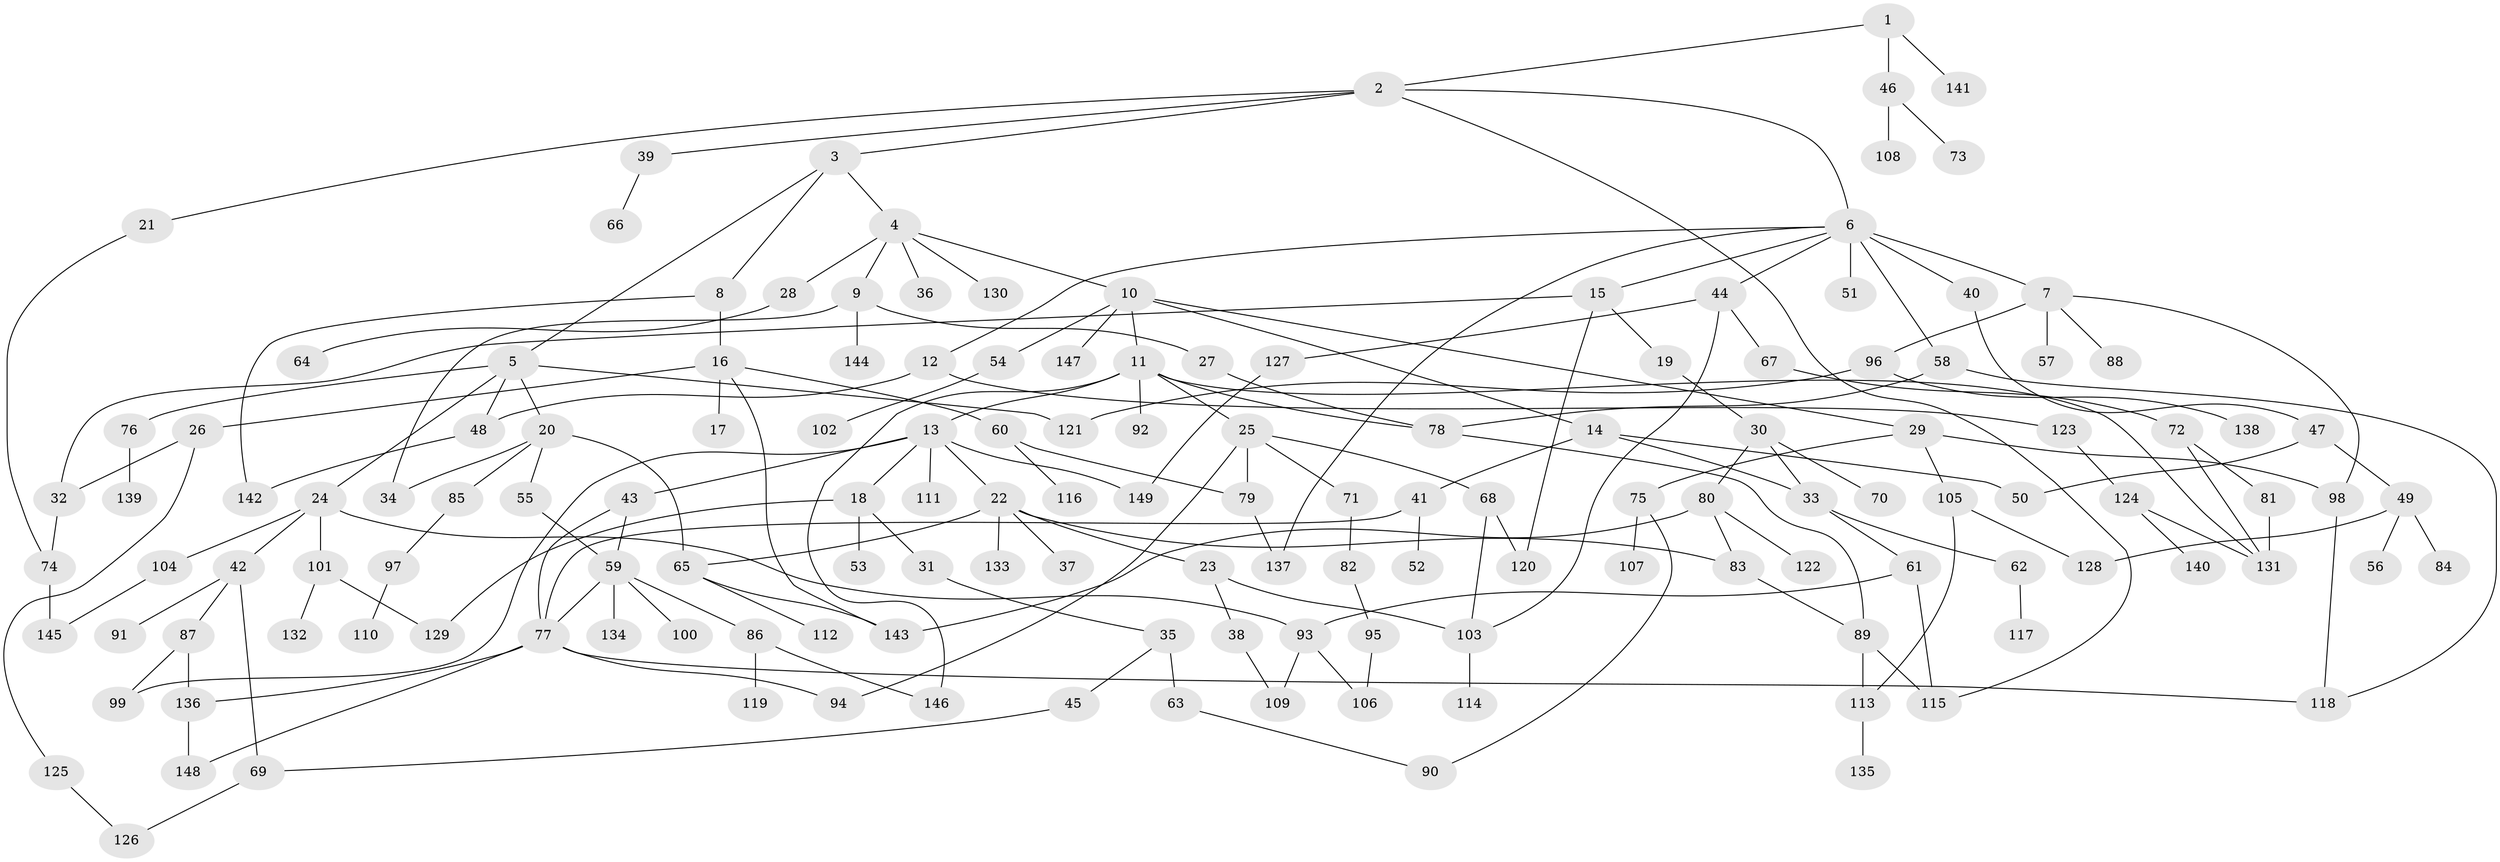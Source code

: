 // Generated by graph-tools (version 1.1) at 2025/13/03/09/25 04:13:27]
// undirected, 149 vertices, 195 edges
graph export_dot {
graph [start="1"]
  node [color=gray90,style=filled];
  1;
  2;
  3;
  4;
  5;
  6;
  7;
  8;
  9;
  10;
  11;
  12;
  13;
  14;
  15;
  16;
  17;
  18;
  19;
  20;
  21;
  22;
  23;
  24;
  25;
  26;
  27;
  28;
  29;
  30;
  31;
  32;
  33;
  34;
  35;
  36;
  37;
  38;
  39;
  40;
  41;
  42;
  43;
  44;
  45;
  46;
  47;
  48;
  49;
  50;
  51;
  52;
  53;
  54;
  55;
  56;
  57;
  58;
  59;
  60;
  61;
  62;
  63;
  64;
  65;
  66;
  67;
  68;
  69;
  70;
  71;
  72;
  73;
  74;
  75;
  76;
  77;
  78;
  79;
  80;
  81;
  82;
  83;
  84;
  85;
  86;
  87;
  88;
  89;
  90;
  91;
  92;
  93;
  94;
  95;
  96;
  97;
  98;
  99;
  100;
  101;
  102;
  103;
  104;
  105;
  106;
  107;
  108;
  109;
  110;
  111;
  112;
  113;
  114;
  115;
  116;
  117;
  118;
  119;
  120;
  121;
  122;
  123;
  124;
  125;
  126;
  127;
  128;
  129;
  130;
  131;
  132;
  133;
  134;
  135;
  136;
  137;
  138;
  139;
  140;
  141;
  142;
  143;
  144;
  145;
  146;
  147;
  148;
  149;
  1 -- 2;
  1 -- 46;
  1 -- 141;
  2 -- 3;
  2 -- 6;
  2 -- 21;
  2 -- 39;
  2 -- 115;
  3 -- 4;
  3 -- 5;
  3 -- 8;
  4 -- 9;
  4 -- 10;
  4 -- 28;
  4 -- 36;
  4 -- 130;
  5 -- 20;
  5 -- 24;
  5 -- 48;
  5 -- 76;
  5 -- 121;
  6 -- 7;
  6 -- 12;
  6 -- 15;
  6 -- 40;
  6 -- 44;
  6 -- 51;
  6 -- 58;
  6 -- 137;
  7 -- 57;
  7 -- 88;
  7 -- 96;
  7 -- 98;
  8 -- 16;
  8 -- 142;
  9 -- 27;
  9 -- 144;
  9 -- 34;
  10 -- 11;
  10 -- 14;
  10 -- 29;
  10 -- 54;
  10 -- 147;
  11 -- 13;
  11 -- 25;
  11 -- 92;
  11 -- 146;
  11 -- 78;
  11 -- 131;
  12 -- 123;
  12 -- 48;
  13 -- 18;
  13 -- 22;
  13 -- 43;
  13 -- 99;
  13 -- 111;
  13 -- 149;
  14 -- 33;
  14 -- 41;
  14 -- 50;
  15 -- 19;
  15 -- 32;
  15 -- 120;
  16 -- 17;
  16 -- 26;
  16 -- 60;
  16 -- 143;
  18 -- 31;
  18 -- 53;
  18 -- 129;
  19 -- 30;
  20 -- 34;
  20 -- 55;
  20 -- 85;
  20 -- 65;
  21 -- 74;
  22 -- 23;
  22 -- 37;
  22 -- 65;
  22 -- 133;
  22 -- 83;
  23 -- 38;
  23 -- 103;
  24 -- 42;
  24 -- 101;
  24 -- 104;
  24 -- 93;
  25 -- 68;
  25 -- 71;
  25 -- 79;
  25 -- 94;
  26 -- 125;
  26 -- 32;
  27 -- 78;
  28 -- 64;
  29 -- 75;
  29 -- 105;
  29 -- 98;
  30 -- 70;
  30 -- 80;
  30 -- 33;
  31 -- 35;
  32 -- 74;
  33 -- 61;
  33 -- 62;
  35 -- 45;
  35 -- 63;
  38 -- 109;
  39 -- 66;
  40 -- 47;
  41 -- 52;
  41 -- 77;
  42 -- 87;
  42 -- 91;
  42 -- 69;
  43 -- 59;
  43 -- 77;
  44 -- 67;
  44 -- 127;
  44 -- 103;
  45 -- 69;
  46 -- 73;
  46 -- 108;
  47 -- 49;
  47 -- 50;
  48 -- 142;
  49 -- 56;
  49 -- 84;
  49 -- 128;
  54 -- 102;
  55 -- 59;
  58 -- 78;
  58 -- 118;
  59 -- 77;
  59 -- 86;
  59 -- 100;
  59 -- 134;
  60 -- 79;
  60 -- 116;
  61 -- 93;
  61 -- 115;
  62 -- 117;
  63 -- 90;
  65 -- 112;
  65 -- 143;
  67 -- 72;
  68 -- 120;
  68 -- 103;
  69 -- 126;
  71 -- 82;
  72 -- 81;
  72 -- 131;
  74 -- 145;
  75 -- 107;
  75 -- 90;
  76 -- 139;
  77 -- 94;
  77 -- 118;
  77 -- 148;
  77 -- 136;
  78 -- 89;
  79 -- 137;
  80 -- 83;
  80 -- 122;
  80 -- 143;
  81 -- 131;
  82 -- 95;
  83 -- 89;
  85 -- 97;
  86 -- 119;
  86 -- 146;
  87 -- 136;
  87 -- 99;
  89 -- 115;
  89 -- 113;
  93 -- 106;
  93 -- 109;
  95 -- 106;
  96 -- 138;
  96 -- 121;
  97 -- 110;
  98 -- 118;
  101 -- 132;
  101 -- 129;
  103 -- 114;
  104 -- 145;
  105 -- 113;
  105 -- 128;
  113 -- 135;
  123 -- 124;
  124 -- 131;
  124 -- 140;
  125 -- 126;
  127 -- 149;
  136 -- 148;
}
